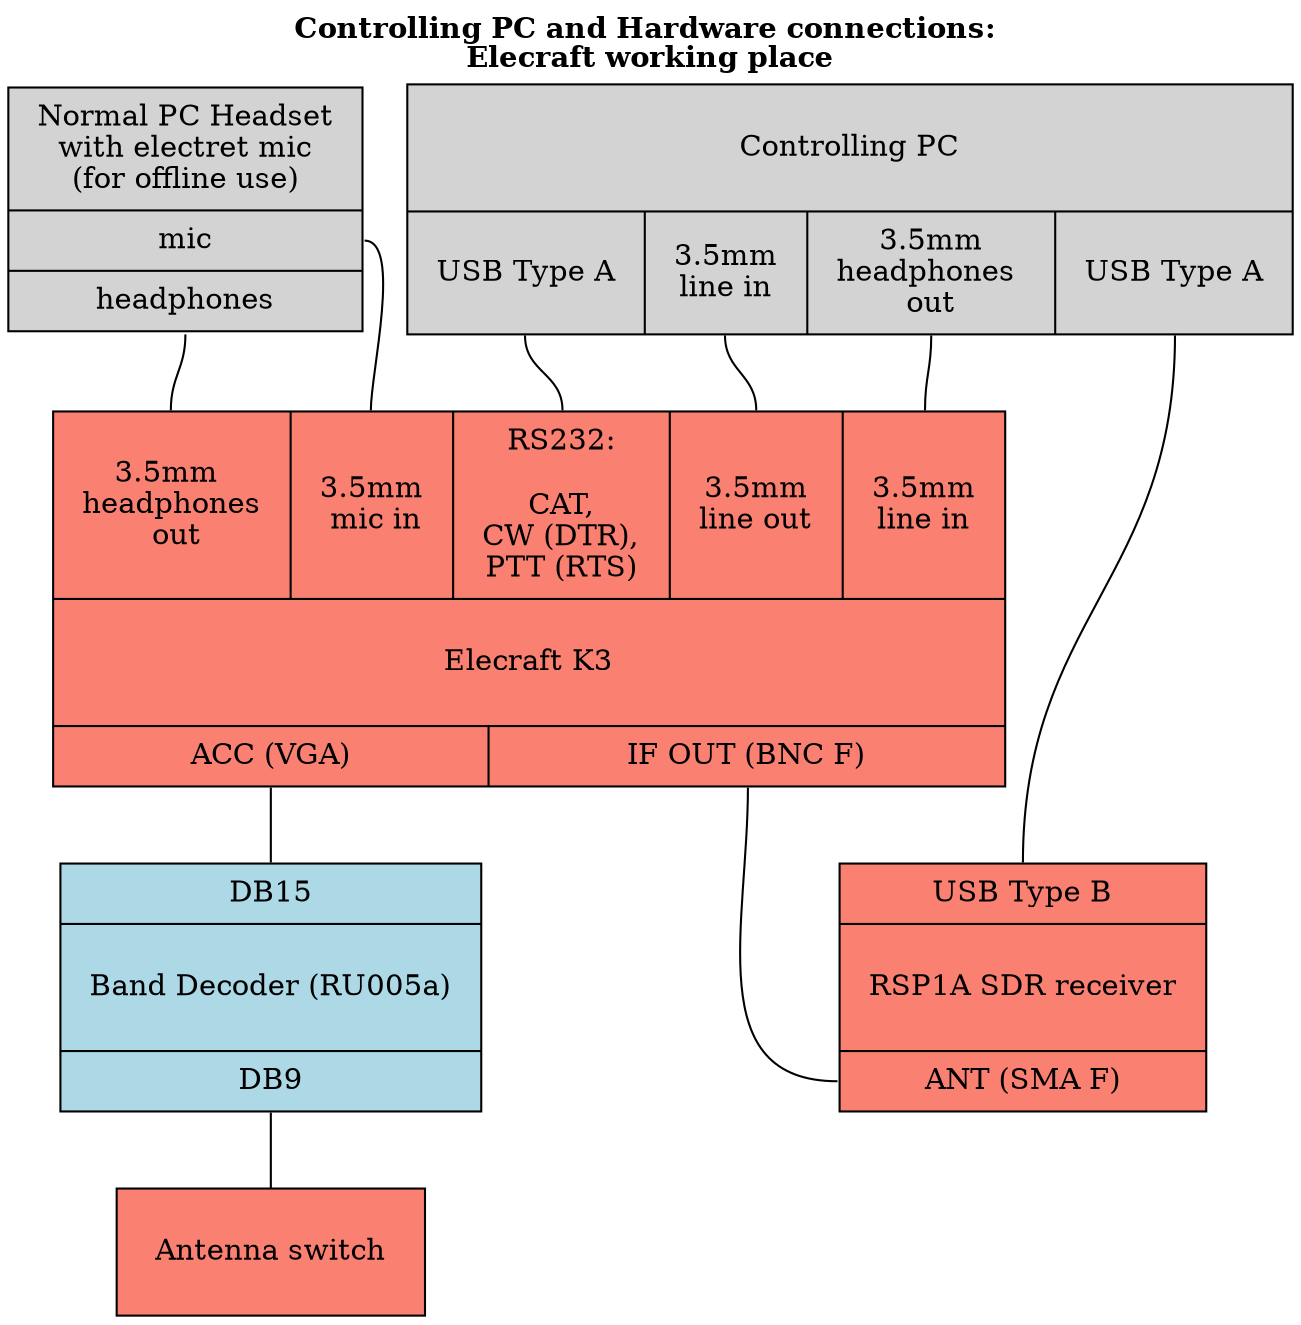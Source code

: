 digraph Arch {
node [shape = rect, margin = "0.2,0.1"]
edge [arrowhead = none]
labelloc = top

label = <<b>Controlling PC and Hardware connections: <br/>Elecraft working place</b>>

pc [shape = record, style = filled, label = "{ \nControlling PC\n\r | { <usbA>USB Type A | <lineIn>3.5mm\nline in |<earph>3.5mm\nheadphones \nout | <usbA2> USB Type A} }"]
headset [shape = record, style = filled, label = "{ Normal PC Headset\nwith electret mic\n(for offline use) | <mic> mic | <earph> headphones }"]

elecraft [shape = record, style = filled, fillcolor = salmon, label = "{ { <earphBack> 3.5mm \nheadphones\n out | <micBack> 3.5mm\n mic in | <com>RS232:\n\nCAT,\nCW (DTR),\nPTT (RTS) | <lineOut>3.5mm\nline out | <lineIn>3.5mm\nline in } | \nElecraft K3\n\r | {<acc> ACC (VGA) | <ifout> IF OUT (BNC F) } }"];
rsp [shape = record, style = filled, fillcolor = salmon, label = "{{<usb>USB Type B} | \nRSP1A SDR receiver\n\n | {<ant>ANT (SMA F)}}"]

ru005 [shape = record, style = filled, fillcolor = lightblue, label = "{<db15> DB15 | \nBand Decoder (RU005a)\n\r | <db9>DB9 }"]

antennaSwitch [shape = record, style = filled, fillcolor = salmon, label = "\n Antenna switch \n\r"]

pc : usbA -> elecraft : com
pc : usbA2 -> rsp : usb : n
pc : earph -> elecraft : lineIn
elecraft : lineOut -> pc : lineIn
elecraft : acc -> ru005 : db15 : n
elecraft : ifout : s -> rsp : ant : w

headset : mic : e -> elecraft : micBack
headset : earph : s -> elecraft : earphBack

ru005 : db9 -> antennaSwitch

}
